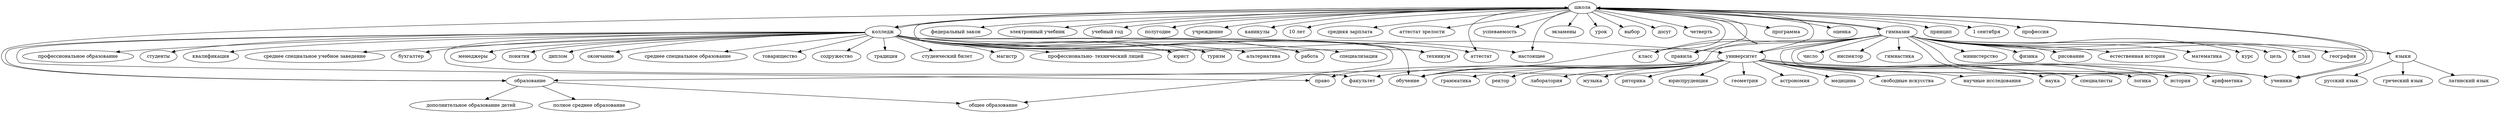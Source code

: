 digraph g {
	"школа" -> "обучение" [penwidth="1"]
	"школа" -> "образование" [penwidth="1"]
	"школа" -> "класс" [penwidth="1"]
	"школа" -> "федеральный закон" [penwidth="1"]
	"школа" -> "электронный учебник" [penwidth="1"]
	"школа" -> "учебный год" [penwidth="1"]
	"школа" -> "полугодие" [penwidth="1"]
	"образование" -> "общее образование" [penwidth="1"]
	"школа" -> "учреждение" [penwidth="1"]
	"школа" -> "каникулы" [penwidth="1"]
	"школа" -> "10 лет" [penwidth="1"]
	"школа" -> "средняя зарплата" [penwidth="1"]
	"школа" -> "аттестат зрелости" [penwidth="1"]
	"образование" -> "дополнительное образование детей" [penwidth="1"]
	"школа" -> "колледж" [penwidth="1"]
	"школа" -> "успеваемость" [penwidth="1"]
	"школа" -> "правила" [penwidth="1"]
	"школа" -> "экзамены" [penwidth="1"]
	"школа" -> "урок" [penwidth="1"]
	"школа" -> "выбор" [penwidth="1"]
	"школа" -> "досуг" [penwidth="1"]
	"школа" -> "четверть" [penwidth="1"]
	"школа" -> "техникум" [penwidth="1"]
	"школа" -> "аттестат" [penwidth="1"]
	"школа" -> "гимназия" [penwidth="1"]
	"школа" -> "программа" [penwidth="1"]
	"школа" -> "ученики" [penwidth="1"]
	"школа" -> "оценка" [penwidth="1"]
	"школа" -> "настоящее" [penwidth="1"]
	"школа" -> "ученики" [penwidth="1"]
	"образование" -> "полное среднее образование" [penwidth="1"]
	"школа" -> "принцип" [penwidth="1"]
	"школа" -> "1 сентября" [penwidth="1"]
	"школа" -> "профессия" [penwidth="1"]

	"гимназия" -> "история" [penwidth="1"]
	"гимназия" -> "министерство" [penwidth="1"]
	"гимназия" -> "физика" [penwidth="1"]
	"гимназия" -> "языки" [penwidth="1"]
	"гимназия" -> "рисование" [penwidth="1"]
	"гимназия" -> "класс" [penwidth="1"]
	"языки" -> "греческий язык" [penwidth="1"]
	"гимназия" -> "естественная история" [penwidth="1"]
	"гимназия" -> "математика" [penwidth="1"]
	"гимназия" -> "обучение" [penwidth="1"]
	"гимназия" -> "ученики" [penwidth="1"]
	"гимназия" -> "школа" [penwidth="1"]
	"гимназия" -> "курс" [penwidth="1"]
	"гимназия" -> "университет" [penwidth="1"]
	"гимназия" -> "арифметика" [penwidth="1"]
	"гимназия" -> "цель" [penwidth="1"]
	"языки" -> "латинский язык" [penwidth="1"]
	"гимназия" -> "план" [penwidth="1"]
	"гимназия" -> "география" [penwidth="1"]
	"гимназия" -> "число" [penwidth="1"]
	"гимназия" -> "правила" [penwidth="1"]
	"гимназия" -> "инспектор" [penwidth="1"]
	"гимназия" -> "логика" [penwidth="1"]
	"гимназия" -> "гимнастика" [penwidth="1"]
	"языки" -> "русский язык" [penwidth="1"]

	"университет" -> "школа" [penwidth="1"]
	"университет" -> "музыка" [penwidth="1"]
	"университет" -> "логика" [penwidth="1"]
	"университет" -> "ученики" [penwidth="1"]
	"университет" -> "право" [penwidth="1"]
	"университет" -> "риторика" [penwidth="1"]
	"университет" -> "юриспруденция" [penwidth="1"]
	"университет" -> "геометрия" [penwidth="1"]
	"университет" -> "астрономия" [penwidth="1"]
	"университет" -> "медицина" [penwidth="1"]
	"университет" -> "образование" [penwidth="1"]
	"университет" -> "свободные искусства" [penwidth="1"]
	"университет" -> "научные исследования" [penwidth="1"]
	"университет" -> "арифметика" [penwidth="1"]
	"университет" -> "наука" [penwidth="1"]
	"университет" -> "обучение" [penwidth="1"]
	"университет" -> "специалисты" [penwidth="1"]
	"университет" -> "факультет" [penwidth="1"]
	"университет" -> "грамматика" [penwidth="1"]
	"университет" -> "ректор" [penwidth="1"]
	"университет" -> "лаборатория" [penwidth="1"]
	"университет" -> "история" [penwidth="1"]

	"колледж" -> "менеджеры" [penwidth="1"]
	"колледж" -> "обучение" [penwidth="1"]
	"колледж" -> "понятия" [penwidth="1"]
	"колледж" -> "диплом" [penwidth="1"]
	"колледж" -> "окончание" [penwidth="1"]
	"колледж" -> "среднее специальное образование" [penwidth="1"]
	"колледж" -> "товарищество" [penwidth="1"]
	"колледж" -> "факультет" [penwidth="1"]
	"колледж" -> "содружество" [penwidth="1"]
	"колледж" -> "общее образование" [penwidth="1"]
	"колледж" -> "традиция" [penwidth="1"]
	"колледж" -> "настоящее" [penwidth="1"]
	"колледж" -> "студенческий билет" [penwidth="1"]
	"колледж" -> "магистр" [penwidth="1"]
	"колледж" -> "школа" [penwidth="1"]
	"колледж" -> "профессионально- технический лицей" [penwidth="1"]
	"колледж" -> "право" [penwidth="1"]
	"колледж" -> "юрист" [penwidth="1"]
	"колледж" -> "техникум" [penwidth="1"]
	"колледж" -> "туризм" [penwidth="1"]
	"колледж" -> "альтернатива" [penwidth="1"]
	"колледж" -> "аттестат" [penwidth="1"]
	"колледж" -> "образование" [penwidth="1"]
	"колледж" -> "университет" [penwidth="1"]
	"колледж" -> "работа" [penwidth="1"]
	"колледж" -> "специализация" [penwidth="1"]
	"колледж" -> "профессиональное образование" [penwidth="1"]
	"колледж" -> "студенты" [penwidth="1"]
	"колледж" -> "квалификация" [penwidth="1"]
	"колледж" -> "среднее специальное учебное заведение" [penwidth="1"]
	"колледж" -> "бухгалтер" [penwidth="1"]
}

